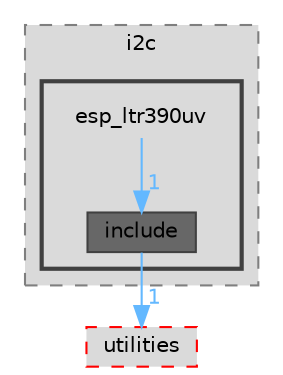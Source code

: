 digraph "components/peripherals/i2c/esp_ltr390uv"
{
 // LATEX_PDF_SIZE
  bgcolor="transparent";
  edge [fontname=Helvetica,fontsize=10,labelfontname=Helvetica,labelfontsize=10];
  node [fontname=Helvetica,fontsize=10,shape=box,height=0.2,width=0.4];
  compound=true
  subgraph clusterdir_7c937227b2c8e4f6d79d54c2e9a7ab6d {
    graph [ bgcolor="#dadada", pencolor="grey50", label="i2c", fontname=Helvetica,fontsize=10 style="filled,dashed", URL="dir_7c937227b2c8e4f6d79d54c2e9a7ab6d.html",tooltip=""]
  subgraph clusterdir_c7a310725a3059d9520d59a5eaeb8f89 {
    graph [ bgcolor="#dadada", pencolor="grey25", label="", fontname=Helvetica,fontsize=10 style="filled,bold", URL="dir_c7a310725a3059d9520d59a5eaeb8f89.html",tooltip=""]
    dir_c7a310725a3059d9520d59a5eaeb8f89 [shape=plaintext, label="esp_ltr390uv"];
  dir_5005feec7bb978ef2fbd309c537d30c0 [label="include", fillcolor="#676767", color="grey25", style="filled", URL="dir_5005feec7bb978ef2fbd309c537d30c0.html",tooltip=""];
  }
  }
  dir_59ed5374a4f6b52e0256717e78b786a3 [label="utilities", fillcolor="#dadada", color="red", style="filled,dashed", URL="dir_59ed5374a4f6b52e0256717e78b786a3.html",tooltip=""];
  dir_c7a310725a3059d9520d59a5eaeb8f89->dir_5005feec7bb978ef2fbd309c537d30c0 [headlabel="1", labeldistance=1.5 headhref="dir_000018_000055.html" href="dir_000018_000055.html" color="steelblue1" fontcolor="steelblue1"];
  dir_5005feec7bb978ef2fbd309c537d30c0->dir_59ed5374a4f6b52e0256717e78b786a3 [headlabel="1", labeldistance=1.5 headhref="dir_000055_000086.html" href="dir_000055_000086.html" color="steelblue1" fontcolor="steelblue1"];
}
